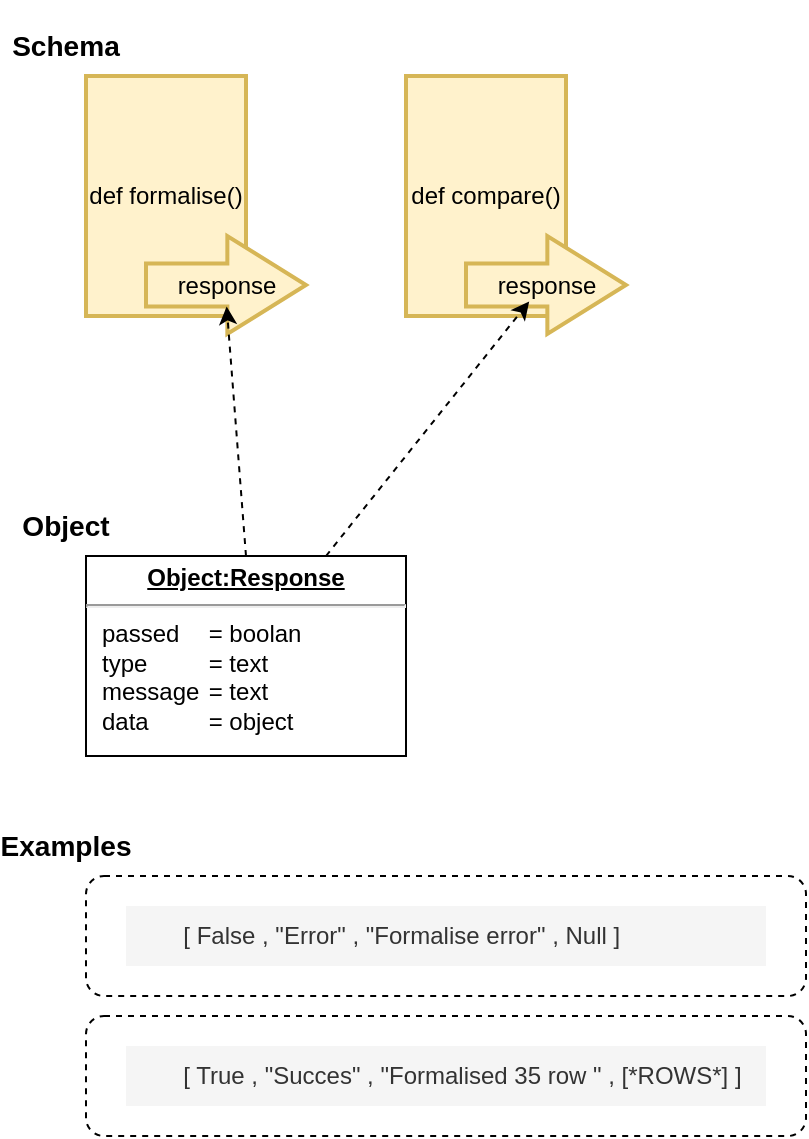 <mxfile version="22.1.0" type="device">
  <diagram name="Page-1" id="NvGkdAE7xBW3uDrcnvhO">
    <mxGraphModel dx="1573" dy="501" grid="1" gridSize="10" guides="1" tooltips="1" connect="1" arrows="1" fold="1" page="1" pageScale="1" pageWidth="827" pageHeight="1169" math="0" shadow="0">
      <root>
        <mxCell id="0" />
        <mxCell id="1" parent="0" />
        <mxCell id="VG8ZnwepA-Bd3GShXPEL-5" value="def compare()" style="rounded=0;whiteSpace=wrap;html=1;fillColor=#fff2cc;strokeColor=#d6b656;strokeWidth=2;" vertex="1" parent="1">
          <mxGeometry x="160" y="80" width="80" height="120" as="geometry" />
        </mxCell>
        <mxCell id="VG8ZnwepA-Bd3GShXPEL-7" value="response" style="html=1;shadow=0;dashed=0;align=center;verticalAlign=middle;shape=mxgraph.arrows2.arrow;dy=0.56;dx=39.33;notch=0;fillColor=#fff2cc;strokeColor=#d6b656;strokeWidth=2;" vertex="1" parent="1">
          <mxGeometry x="190" y="160" width="80" height="49" as="geometry" />
        </mxCell>
        <mxCell id="VG8ZnwepA-Bd3GShXPEL-8" value="def formalise()" style="rounded=0;whiteSpace=wrap;html=1;fillColor=#fff2cc;strokeColor=#d6b656;strokeWidth=2;" vertex="1" parent="1">
          <mxGeometry y="80" width="80" height="120" as="geometry" />
        </mxCell>
        <mxCell id="VG8ZnwepA-Bd3GShXPEL-9" value="response" style="html=1;shadow=0;dashed=0;align=center;verticalAlign=middle;shape=mxgraph.arrows2.arrow;dy=0.56;dx=39.33;notch=0;fillColor=#fff2cc;strokeColor=#d6b656;strokeWidth=2;" vertex="1" parent="1">
          <mxGeometry x="30" y="160" width="80" height="49" as="geometry" />
        </mxCell>
        <mxCell id="VG8ZnwepA-Bd3GShXPEL-12" value="&lt;p style=&quot;margin:0px;margin-top:4px;text-align:center;text-decoration:underline;&quot;&gt;&lt;b&gt;Object:Response&lt;/b&gt;&lt;/p&gt;&lt;hr&gt;&lt;p style=&quot;margin:0px;margin-left:8px;&quot;&gt;passed&lt;span style=&quot;white-space: pre;&quot;&gt;&#x9;&lt;/span&gt;= boolan&lt;/p&gt;&lt;p style=&quot;margin:0px;margin-left:8px;&quot;&gt;type&lt;span style=&quot;white-space: pre;&quot;&gt;&#x9;&lt;/span&gt;&lt;span style=&quot;white-space: pre;&quot;&gt;&#x9;&lt;/span&gt;= text&lt;br&gt;&lt;/p&gt;&lt;p style=&quot;margin:0px;margin-left:8px;&quot;&gt;message&lt;span style=&quot;white-space: pre;&quot;&gt;&#x9;&lt;/span&gt;= text&lt;br&gt;data&lt;span style=&quot;white-space: pre;&quot;&gt;&#x9;&lt;/span&gt;&lt;span style=&quot;white-space: pre;&quot;&gt;&#x9;&lt;/span&gt;= object&lt;br&gt;&lt;/p&gt;" style="verticalAlign=top;align=left;overflow=fill;fontSize=12;fontFamily=Helvetica;html=1;whiteSpace=wrap;" vertex="1" parent="1">
          <mxGeometry y="320" width="160" height="100" as="geometry" />
        </mxCell>
        <mxCell id="VG8ZnwepA-Bd3GShXPEL-13" style="rounded=0;orthogonalLoop=1;jettySize=auto;html=1;entryX=0.395;entryY=0.668;entryDx=0;entryDy=0;entryPerimeter=0;exitX=0.75;exitY=0;exitDx=0;exitDy=0;dashed=1;" edge="1" parent="1" source="VG8ZnwepA-Bd3GShXPEL-12" target="VG8ZnwepA-Bd3GShXPEL-7">
          <mxGeometry relative="1" as="geometry" />
        </mxCell>
        <mxCell id="VG8ZnwepA-Bd3GShXPEL-14" style="rounded=0;orthogonalLoop=1;jettySize=auto;html=1;entryX=0;entryY=0;entryDx=40.335;entryDy=35.28;entryPerimeter=0;exitX=0.5;exitY=0;exitDx=0;exitDy=0;dashed=1;" edge="1" parent="1" source="VG8ZnwepA-Bd3GShXPEL-12" target="VG8ZnwepA-Bd3GShXPEL-9">
          <mxGeometry relative="1" as="geometry" />
        </mxCell>
        <mxCell id="VG8ZnwepA-Bd3GShXPEL-15" value="" style="rounded=1;whiteSpace=wrap;html=1;align=left;dashed=1;" vertex="1" parent="1">
          <mxGeometry y="480" width="360" height="60" as="geometry" />
        </mxCell>
        <mxCell id="VG8ZnwepA-Bd3GShXPEL-16" value="" style="rounded=1;whiteSpace=wrap;html=1;align=left;dashed=1;" vertex="1" parent="1">
          <mxGeometry y="550" width="360" height="60" as="geometry" />
        </mxCell>
        <mxCell id="VG8ZnwepA-Bd3GShXPEL-17" value="&lt;h3&gt;Examples&lt;/h3&gt;" style="text;html=1;strokeColor=none;fillColor=none;align=center;verticalAlign=middle;whiteSpace=wrap;rounded=0;" vertex="1" parent="1">
          <mxGeometry x="-40" y="450" width="60" height="30" as="geometry" />
        </mxCell>
        <mxCell id="VG8ZnwepA-Bd3GShXPEL-18" value="&lt;h3&gt;Schema&lt;/h3&gt;" style="text;html=1;strokeColor=none;fillColor=none;align=center;verticalAlign=middle;whiteSpace=wrap;rounded=0;" vertex="1" parent="1">
          <mxGeometry x="-40" y="50" width="60" height="30" as="geometry" />
        </mxCell>
        <mxCell id="VG8ZnwepA-Bd3GShXPEL-19" value="&lt;h3&gt;Object&lt;/h3&gt;" style="text;html=1;strokeColor=none;fillColor=none;align=center;verticalAlign=middle;whiteSpace=wrap;rounded=0;" vertex="1" parent="1">
          <mxGeometry x="-40" y="290" width="60" height="30" as="geometry" />
        </mxCell>
        <mxCell id="VG8ZnwepA-Bd3GShXPEL-20" value="&lt;div align=&quot;left&quot;&gt;&lt;span style=&quot;white-space: pre;&quot;&gt;&#x9;&lt;/span&gt;[ False , &quot;Error&quot; , &quot;Formalise error&quot; , Null ]&lt;/div&gt;" style="rounded=0;whiteSpace=wrap;html=1;strokeColor=none;fillColor=#f5f5f5;fontColor=#333333;align=left;" vertex="1" parent="1">
          <mxGeometry x="20" y="495" width="320" height="30" as="geometry" />
        </mxCell>
        <mxCell id="VG8ZnwepA-Bd3GShXPEL-23" value="&lt;div align=&quot;left&quot;&gt;&lt;span style=&quot;white-space: pre;&quot;&gt;&#x9;&lt;/span&gt;&lt;span style=&quot;&quot;&gt;&lt;/span&gt;[ True , &quot;Succes&quot; , &quot;Formalised 35 row &quot; , [*ROWS*] ]&lt;/div&gt;" style="rounded=0;whiteSpace=wrap;html=1;strokeColor=none;fillColor=#f5f5f5;fontColor=#333333;align=left;" vertex="1" parent="1">
          <mxGeometry x="20" y="565" width="320" height="30" as="geometry" />
        </mxCell>
      </root>
    </mxGraphModel>
  </diagram>
</mxfile>
